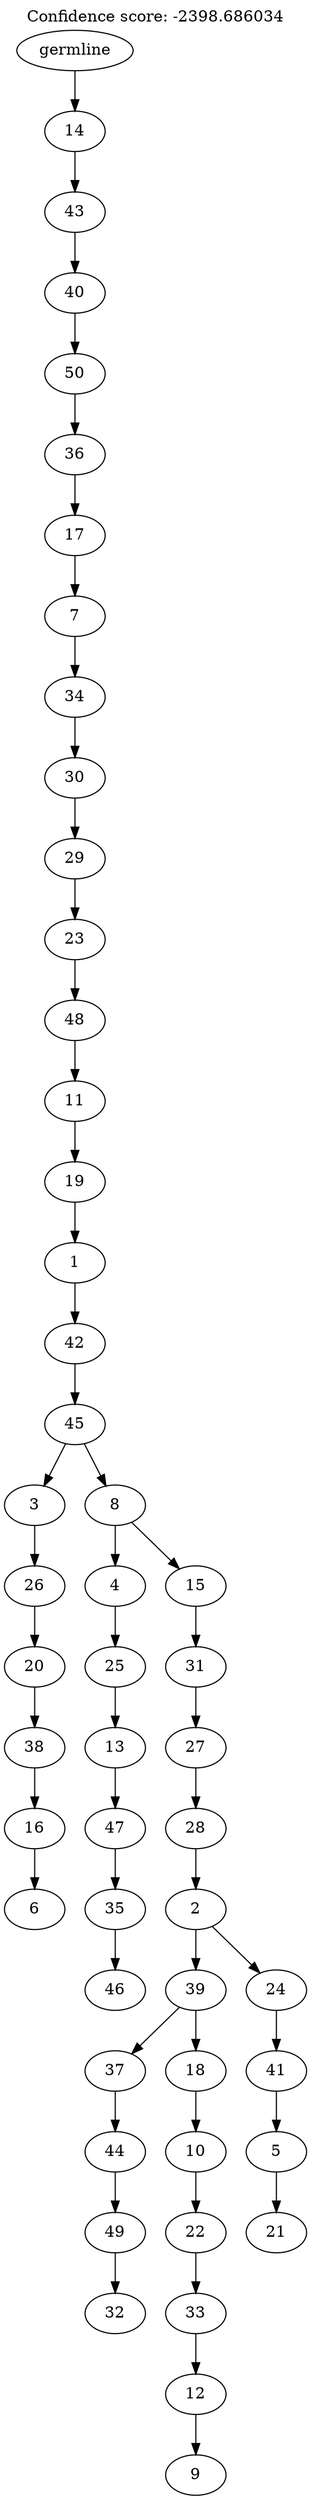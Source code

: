 digraph g {
	"49" -> "50";
	"50" [label="6"];
	"48" -> "49";
	"49" [label="16"];
	"47" -> "48";
	"48" [label="38"];
	"46" -> "47";
	"47" [label="20"];
	"45" -> "46";
	"46" [label="26"];
	"43" -> "44";
	"44" [label="46"];
	"42" -> "43";
	"43" [label="35"];
	"41" -> "42";
	"42" [label="47"];
	"40" -> "41";
	"41" [label="13"];
	"39" -> "40";
	"40" [label="25"];
	"37" -> "38";
	"38" [label="32"];
	"36" -> "37";
	"37" [label="49"];
	"35" -> "36";
	"36" [label="44"];
	"33" -> "34";
	"34" [label="9"];
	"32" -> "33";
	"33" [label="12"];
	"31" -> "32";
	"32" [label="33"];
	"30" -> "31";
	"31" [label="22"];
	"29" -> "30";
	"30" [label="10"];
	"28" -> "29";
	"29" [label="18"];
	"28" -> "35";
	"35" [label="37"];
	"26" -> "27";
	"27" [label="21"];
	"25" -> "26";
	"26" [label="5"];
	"24" -> "25";
	"25" [label="41"];
	"23" -> "24";
	"24" [label="24"];
	"23" -> "28";
	"28" [label="39"];
	"22" -> "23";
	"23" [label="2"];
	"21" -> "22";
	"22" [label="28"];
	"20" -> "21";
	"21" [label="27"];
	"19" -> "20";
	"20" [label="31"];
	"18" -> "19";
	"19" [label="15"];
	"18" -> "39";
	"39" [label="4"];
	"17" -> "18";
	"18" [label="8"];
	"17" -> "45";
	"45" [label="3"];
	"16" -> "17";
	"17" [label="45"];
	"15" -> "16";
	"16" [label="42"];
	"14" -> "15";
	"15" [label="1"];
	"13" -> "14";
	"14" [label="19"];
	"12" -> "13";
	"13" [label="11"];
	"11" -> "12";
	"12" [label="48"];
	"10" -> "11";
	"11" [label="23"];
	"9" -> "10";
	"10" [label="29"];
	"8" -> "9";
	"9" [label="30"];
	"7" -> "8";
	"8" [label="34"];
	"6" -> "7";
	"7" [label="7"];
	"5" -> "6";
	"6" [label="17"];
	"4" -> "5";
	"5" [label="36"];
	"3" -> "4";
	"4" [label="50"];
	"2" -> "3";
	"3" [label="40"];
	"1" -> "2";
	"2" [label="43"];
	"0" -> "1";
	"1" [label="14"];
	"0" [label="germline"];
	labelloc="t";
	label="Confidence score: -2398.686034";
}

